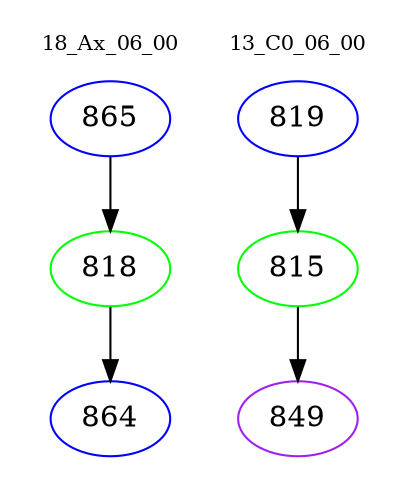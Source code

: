 digraph{
subgraph cluster_0 {
color = white
label = "18_Ax_06_00";
fontsize=10;
T0_865 [label="865", color="blue"]
T0_865 -> T0_818 [color="black"]
T0_818 [label="818", color="green"]
T0_818 -> T0_864 [color="black"]
T0_864 [label="864", color="blue"]
}
subgraph cluster_1 {
color = white
label = "13_C0_06_00";
fontsize=10;
T1_819 [label="819", color="blue"]
T1_819 -> T1_815 [color="black"]
T1_815 [label="815", color="green"]
T1_815 -> T1_849 [color="black"]
T1_849 [label="849", color="purple"]
}
}

